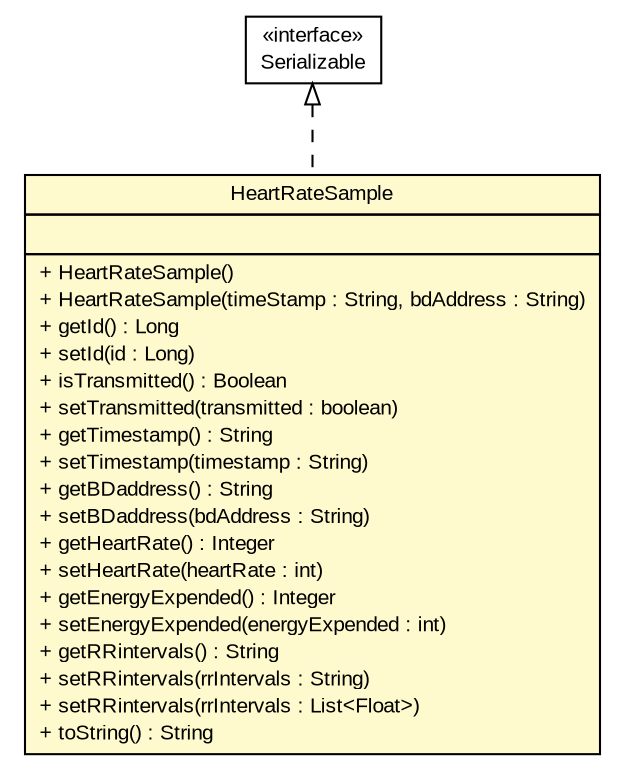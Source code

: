 #!/usr/local/bin/dot
#
# Class diagram 
# Generated by UMLGraph version R5_6 (http://www.umlgraph.org/)
#

digraph G {
	edge [fontname="arial",fontsize=10,labelfontname="arial",labelfontsize=10];
	node [fontname="arial",fontsize=10,shape=plaintext];
	nodesep=0.25;
	ranksep=0.5;
	// de.fhg.fit.biomos.sensorplatform.sample.HeartRateSample
	c3675 [label=<<table title="de.fhg.fit.biomos.sensorplatform.sample.HeartRateSample" border="0" cellborder="1" cellspacing="0" cellpadding="2" port="p" bgcolor="lemonChiffon" href="./HeartRateSample.html">
		<tr><td><table border="0" cellspacing="0" cellpadding="1">
<tr><td align="center" balign="center"> HeartRateSample </td></tr>
		</table></td></tr>
		<tr><td><table border="0" cellspacing="0" cellpadding="1">
<tr><td align="left" balign="left">  </td></tr>
		</table></td></tr>
		<tr><td><table border="0" cellspacing="0" cellpadding="1">
<tr><td align="left" balign="left"> + HeartRateSample() </td></tr>
<tr><td align="left" balign="left"> + HeartRateSample(timeStamp : String, bdAddress : String) </td></tr>
<tr><td align="left" balign="left"> + getId() : Long </td></tr>
<tr><td align="left" balign="left"> + setId(id : Long) </td></tr>
<tr><td align="left" balign="left"> + isTransmitted() : Boolean </td></tr>
<tr><td align="left" balign="left"> + setTransmitted(transmitted : boolean) </td></tr>
<tr><td align="left" balign="left"> + getTimestamp() : String </td></tr>
<tr><td align="left" balign="left"> + setTimestamp(timestamp : String) </td></tr>
<tr><td align="left" balign="left"> + getBDaddress() : String </td></tr>
<tr><td align="left" balign="left"> + setBDaddress(bdAddress : String) </td></tr>
<tr><td align="left" balign="left"> + getHeartRate() : Integer </td></tr>
<tr><td align="left" balign="left"> + setHeartRate(heartRate : int) </td></tr>
<tr><td align="left" balign="left"> + getEnergyExpended() : Integer </td></tr>
<tr><td align="left" balign="left"> + setEnergyExpended(energyExpended : int) </td></tr>
<tr><td align="left" balign="left"> + getRRintervals() : String </td></tr>
<tr><td align="left" balign="left"> + setRRintervals(rrIntervals : String) </td></tr>
<tr><td align="left" balign="left"> + setRRintervals(rrIntervals : List&lt;Float&gt;) </td></tr>
<tr><td align="left" balign="left"> + toString() : String </td></tr>
		</table></td></tr>
		</table>>, URL="./HeartRateSample.html", fontname="arial", fontcolor="black", fontsize=10.0];
	//de.fhg.fit.biomos.sensorplatform.sample.HeartRateSample implements java.io.Serializable
	c3734:p -> c3675:p [dir=back,arrowtail=empty,style=dashed];
	// java.io.Serializable
	c3734 [label=<<table title="java.io.Serializable" border="0" cellborder="1" cellspacing="0" cellpadding="2" port="p" href="http://java.sun.com/j2se/1.4.2/docs/api/java/io/Serializable.html">
		<tr><td><table border="0" cellspacing="0" cellpadding="1">
<tr><td align="center" balign="center"> &#171;interface&#187; </td></tr>
<tr><td align="center" balign="center"> Serializable </td></tr>
		</table></td></tr>
		</table>>, URL="http://java.sun.com/j2se/1.4.2/docs/api/java/io/Serializable.html", fontname="arial", fontcolor="black", fontsize=10.0];
}


